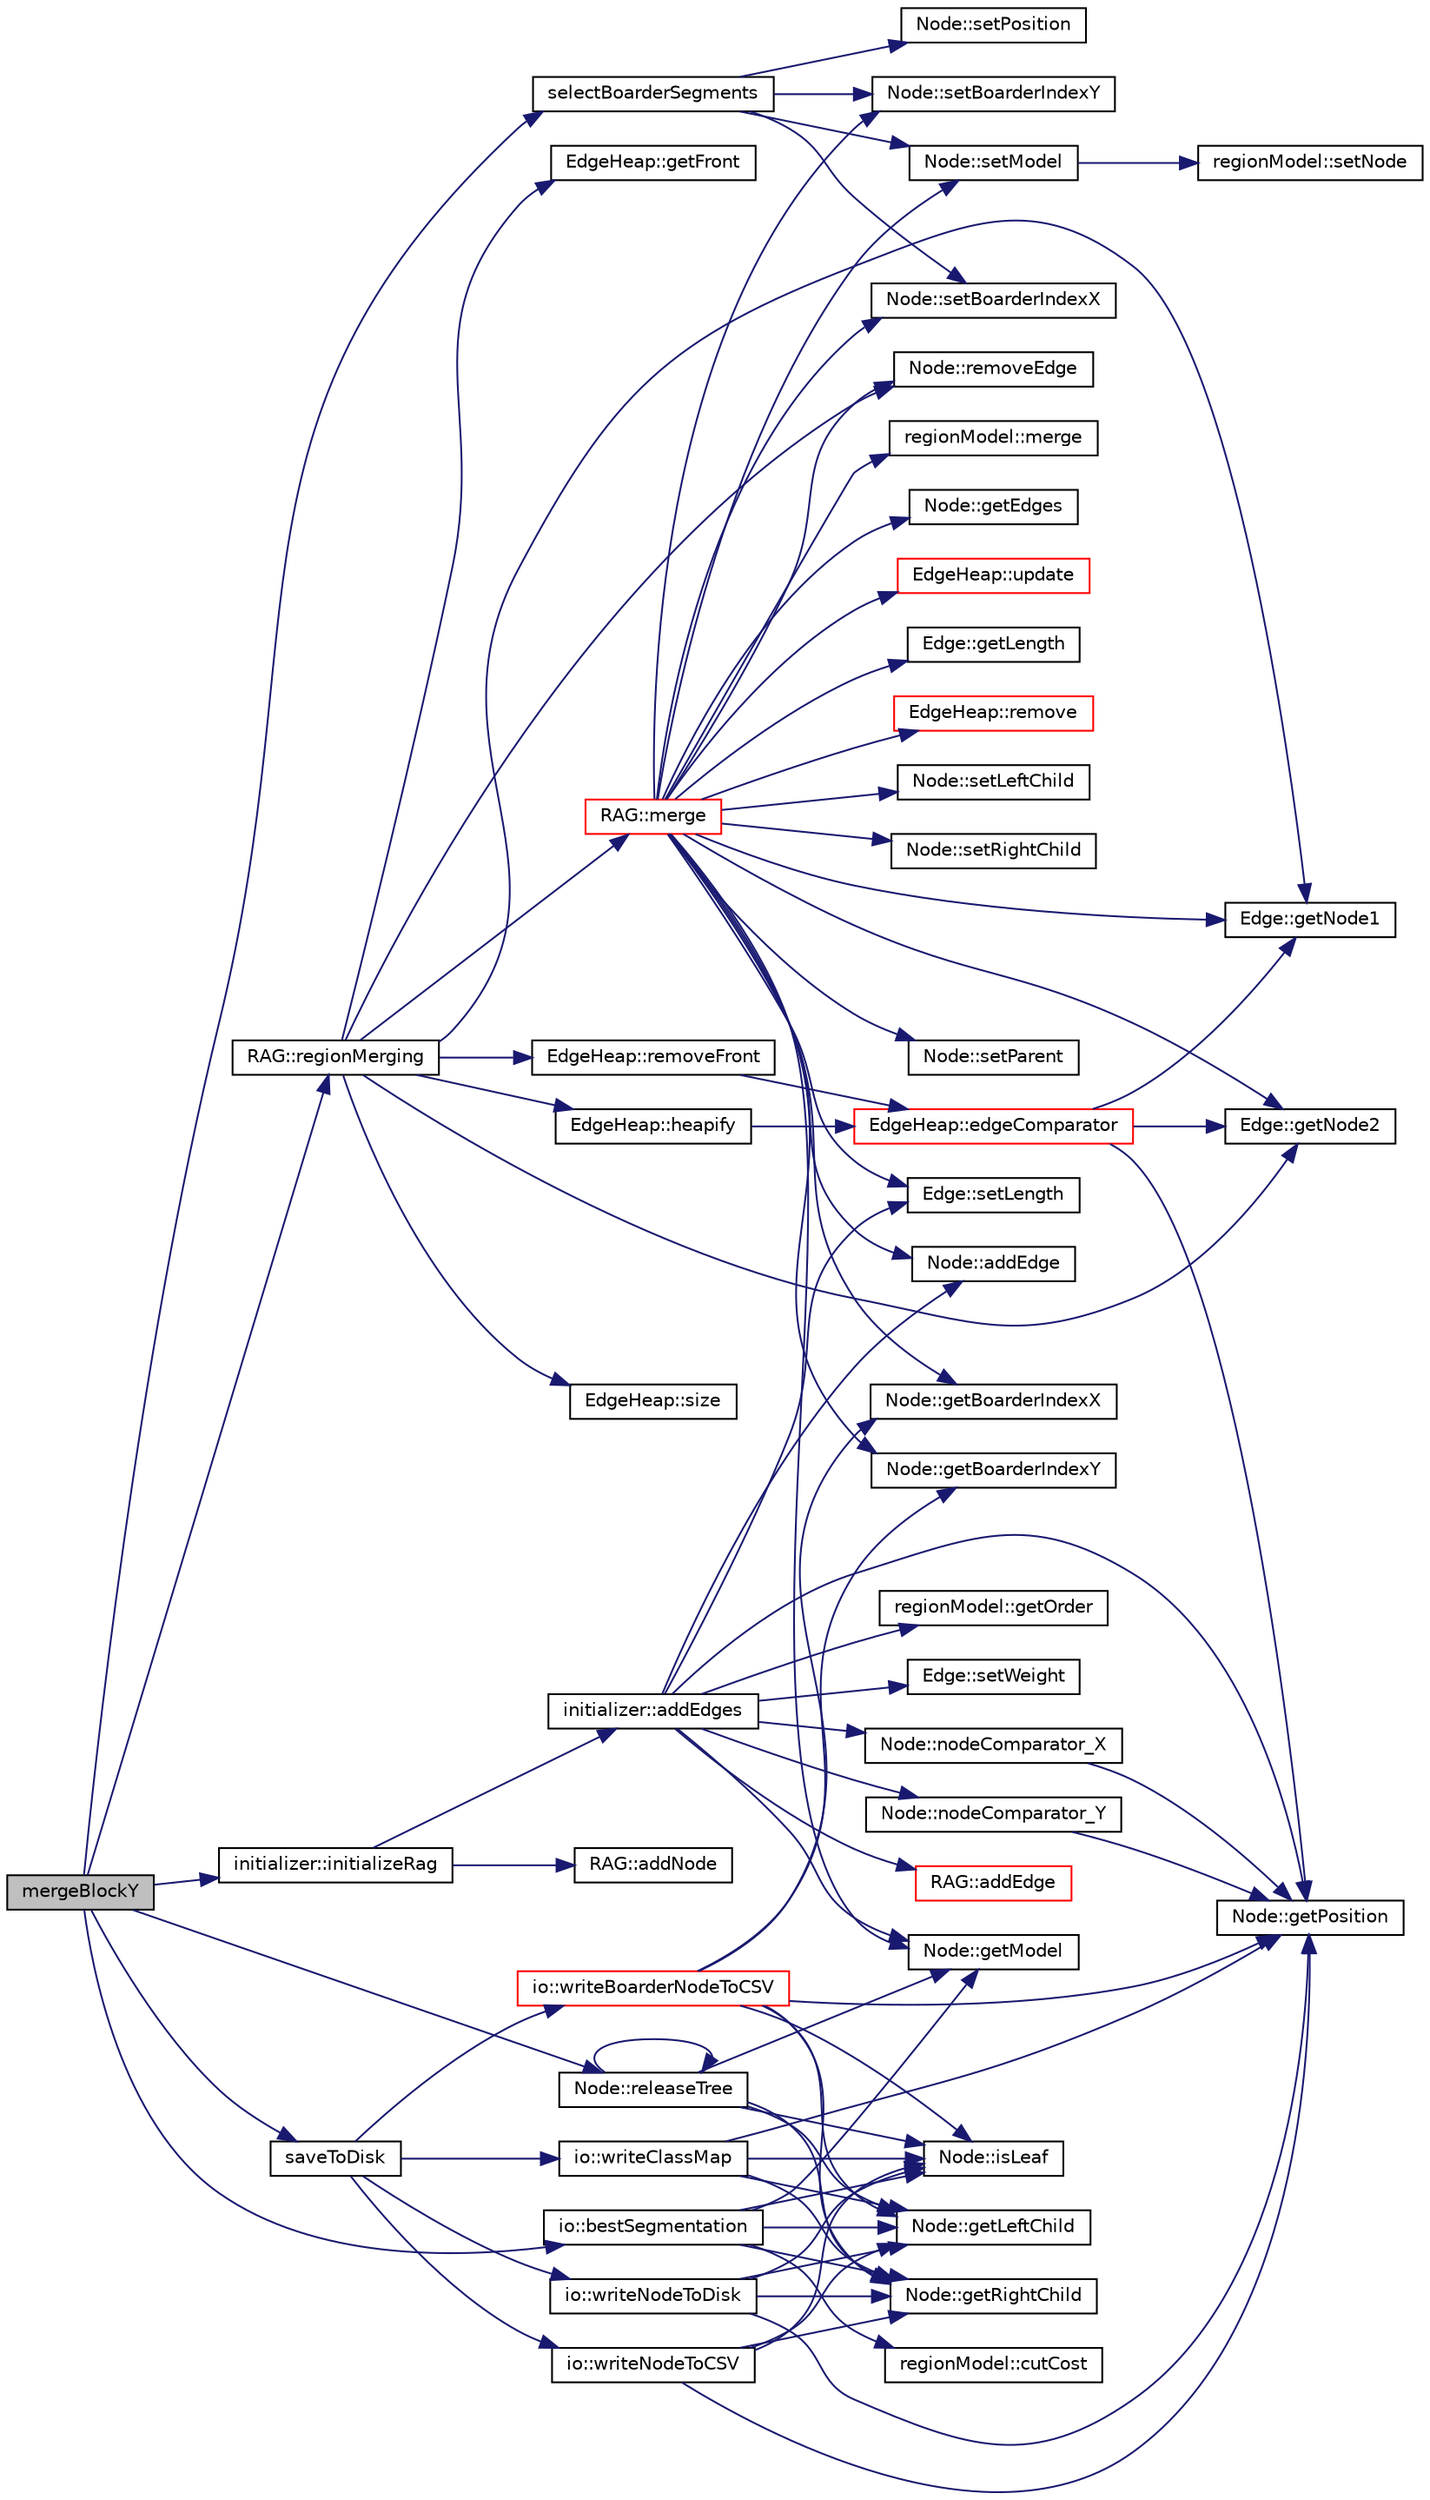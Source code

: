 digraph "mergeBlockY"
{
  edge [fontname="Helvetica",fontsize="10",labelfontname="Helvetica",labelfontsize="10"];
  node [fontname="Helvetica",fontsize="10",shape=record];
  rankdir="LR";
  Node1 [label="mergeBlockY",height=0.2,width=0.4,color="black", fillcolor="grey75", style="filled", fontcolor="black"];
  Node1 -> Node2 [color="midnightblue",fontsize="10",style="solid",fontname="Helvetica"];
  Node2 [label="selectBoarderSegments",height=0.2,width=0.4,color="black", fillcolor="white", style="filled",URL="$classimage.html#a2e7a73478ebe7a00f8b1bcf5b370c8fe"];
  Node2 -> Node3 [color="midnightblue",fontsize="10",style="solid",fontname="Helvetica"];
  Node3 [label="Node::setPosition",height=0.2,width=0.4,color="black", fillcolor="white", style="filled",URL="$class_node.html#a641f9e65152f81de2b3824f239ae416c"];
  Node2 -> Node4 [color="midnightblue",fontsize="10",style="solid",fontname="Helvetica"];
  Node4 [label="Node::setBoarderIndexX",height=0.2,width=0.4,color="black", fillcolor="white", style="filled",URL="$class_node.html#a45e88c2e78f1b4b8ee1f276c318e8fae"];
  Node2 -> Node5 [color="midnightblue",fontsize="10",style="solid",fontname="Helvetica"];
  Node5 [label="Node::setBoarderIndexY",height=0.2,width=0.4,color="black", fillcolor="white", style="filled",URL="$class_node.html#a892f133910a3c2edb5fe2dd5aaad6068"];
  Node2 -> Node6 [color="midnightblue",fontsize="10",style="solid",fontname="Helvetica"];
  Node6 [label="Node::setModel",height=0.2,width=0.4,color="black", fillcolor="white", style="filled",URL="$class_node.html#a9e47fa25cf909c13bff15c324d0d92e9"];
  Node6 -> Node7 [color="midnightblue",fontsize="10",style="solid",fontname="Helvetica"];
  Node7 [label="regionModel::setNode",height=0.2,width=0.4,color="black", fillcolor="white", style="filled",URL="$classregion_model.html#a058d9ec9f70ba95bda8e2dc2bb08c368"];
  Node1 -> Node8 [color="midnightblue",fontsize="10",style="solid",fontname="Helvetica"];
  Node8 [label="initializer::initializeRag",height=0.2,width=0.4,color="black", fillcolor="white", style="filled",URL="$classinitializer.html#af0ce877b43d207d32c598f789c8c2d06"];
  Node8 -> Node9 [color="midnightblue",fontsize="10",style="solid",fontname="Helvetica"];
  Node9 [label="RAG::addNode",height=0.2,width=0.4,color="black", fillcolor="white", style="filled",URL="$class_r_a_g.html#aceab6a3dae735ece4ff9c08fb49d8f95"];
  Node8 -> Node10 [color="midnightblue",fontsize="10",style="solid",fontname="Helvetica"];
  Node10 [label="initializer::addEdges",height=0.2,width=0.4,color="black", fillcolor="white", style="filled",URL="$classinitializer.html#a642cc68c88fe531c4deef6909942f03a"];
  Node10 -> Node11 [color="midnightblue",fontsize="10",style="solid",fontname="Helvetica"];
  Node11 [label="Node::nodeComparator_X",height=0.2,width=0.4,color="black", fillcolor="white", style="filled",URL="$class_node.html#a3e7d93a8f6a1e1c9dd193e64f891f66c"];
  Node11 -> Node12 [color="midnightblue",fontsize="10",style="solid",fontname="Helvetica"];
  Node12 [label="Node::getPosition",height=0.2,width=0.4,color="black", fillcolor="white", style="filled",URL="$class_node.html#aca18f927d6e3e68be84538066f2ed2e7"];
  Node10 -> Node12 [color="midnightblue",fontsize="10",style="solid",fontname="Helvetica"];
  Node10 -> Node13 [color="midnightblue",fontsize="10",style="solid",fontname="Helvetica"];
  Node13 [label="Node::getModel",height=0.2,width=0.4,color="black", fillcolor="white", style="filled",URL="$class_node.html#a412d0d4c9e031df3f73aac5ad0f1fa08"];
  Node10 -> Node14 [color="midnightblue",fontsize="10",style="solid",fontname="Helvetica"];
  Node14 [label="regionModel::getOrder",height=0.2,width=0.4,color="black", fillcolor="white", style="filled",URL="$classregion_model.html#a2633dae3f5659e51ca70997c150a855d"];
  Node10 -> Node15 [color="midnightblue",fontsize="10",style="solid",fontname="Helvetica"];
  Node15 [label="Edge::setWeight",height=0.2,width=0.4,color="black", fillcolor="white", style="filled",URL="$class_edge.html#a0e714b0d6ff9faf693d7dbe6b452ebd6"];
  Node10 -> Node16 [color="midnightblue",fontsize="10",style="solid",fontname="Helvetica"];
  Node16 [label="Edge::setLength",height=0.2,width=0.4,color="black", fillcolor="white", style="filled",URL="$class_edge.html#aa5cc06c446043131c4ad2ccafee622a4"];
  Node10 -> Node17 [color="midnightblue",fontsize="10",style="solid",fontname="Helvetica"];
  Node17 [label="Node::addEdge",height=0.2,width=0.4,color="black", fillcolor="white", style="filled",URL="$class_node.html#a6f22cf3bdc3859d6cba8f15bbc2cb8ea"];
  Node10 -> Node18 [color="midnightblue",fontsize="10",style="solid",fontname="Helvetica"];
  Node18 [label="RAG::addEdge",height=0.2,width=0.4,color="red", fillcolor="white", style="filled",URL="$class_r_a_g.html#a6f22cf3bdc3859d6cba8f15bbc2cb8ea"];
  Node10 -> Node19 [color="midnightblue",fontsize="10",style="solid",fontname="Helvetica"];
  Node19 [label="Node::nodeComparator_Y",height=0.2,width=0.4,color="black", fillcolor="white", style="filled",URL="$class_node.html#a7007be833d5eda5aefce0086fa856022"];
  Node19 -> Node12 [color="midnightblue",fontsize="10",style="solid",fontname="Helvetica"];
  Node1 -> Node20 [color="midnightblue",fontsize="10",style="solid",fontname="Helvetica"];
  Node20 [label="RAG::regionMerging",height=0.2,width=0.4,color="black", fillcolor="white", style="filled",URL="$class_r_a_g.html#aa35ff4aa2e8c951da85844341b430d94"];
  Node20 -> Node21 [color="midnightblue",fontsize="10",style="solid",fontname="Helvetica"];
  Node21 [label="EdgeHeap::heapify",height=0.2,width=0.4,color="black", fillcolor="white", style="filled",URL="$class_edge_heap.html#a9162c75ff16e9a609e708dc61ff0395e"];
  Node21 -> Node22 [color="midnightblue",fontsize="10",style="solid",fontname="Helvetica"];
  Node22 [label="EdgeHeap::edgeComparator",height=0.2,width=0.4,color="red", fillcolor="white", style="filled",URL="$class_edge_heap.html#aee27c4b5c5eea1eddad5c9a786c93e17"];
  Node22 -> Node23 [color="midnightblue",fontsize="10",style="solid",fontname="Helvetica"];
  Node23 [label="Edge::getNode1",height=0.2,width=0.4,color="black", fillcolor="white", style="filled",URL="$class_edge.html#a71b36dea35f97b8f920ee038d068aa1c"];
  Node22 -> Node24 [color="midnightblue",fontsize="10",style="solid",fontname="Helvetica"];
  Node24 [label="Edge::getNode2",height=0.2,width=0.4,color="black", fillcolor="white", style="filled",URL="$class_edge.html#a19de368e9a77bd47d5882a90e51d145d"];
  Node22 -> Node12 [color="midnightblue",fontsize="10",style="solid",fontname="Helvetica"];
  Node20 -> Node25 [color="midnightblue",fontsize="10",style="solid",fontname="Helvetica"];
  Node25 [label="EdgeHeap::size",height=0.2,width=0.4,color="black", fillcolor="white", style="filled",URL="$class_edge_heap.html#a22727e9c338fb1aaa6722031445373c3"];
  Node20 -> Node26 [color="midnightblue",fontsize="10",style="solid",fontname="Helvetica"];
  Node26 [label="EdgeHeap::getFront",height=0.2,width=0.4,color="black", fillcolor="white", style="filled",URL="$class_edge_heap.html#aa469a947b30ac1677c6ee71af100f2a8"];
  Node20 -> Node27 [color="midnightblue",fontsize="10",style="solid",fontname="Helvetica"];
  Node27 [label="EdgeHeap::removeFront",height=0.2,width=0.4,color="black", fillcolor="white", style="filled",URL="$class_edge_heap.html#a2e669592316f3b96125656dd603d80fc"];
  Node27 -> Node22 [color="midnightblue",fontsize="10",style="solid",fontname="Helvetica"];
  Node20 -> Node23 [color="midnightblue",fontsize="10",style="solid",fontname="Helvetica"];
  Node20 -> Node24 [color="midnightblue",fontsize="10",style="solid",fontname="Helvetica"];
  Node20 -> Node28 [color="midnightblue",fontsize="10",style="solid",fontname="Helvetica"];
  Node28 [label="Node::removeEdge",height=0.2,width=0.4,color="black", fillcolor="white", style="filled",URL="$class_node.html#a8f6ea43b31c7a34accbc1bba0a8b61e7"];
  Node20 -> Node29 [color="midnightblue",fontsize="10",style="solid",fontname="Helvetica"];
  Node29 [label="RAG::merge",height=0.2,width=0.4,color="red", fillcolor="white", style="filled",URL="$class_r_a_g.html#a1e07bd7d6066bba42af5bd3cd514af54"];
  Node29 -> Node30 [color="midnightblue",fontsize="10",style="solid",fontname="Helvetica"];
  Node30 [label="Node::setLeftChild",height=0.2,width=0.4,color="black", fillcolor="white", style="filled",URL="$class_node.html#a00a545f985471848865b7c0e5b539691"];
  Node29 -> Node31 [color="midnightblue",fontsize="10",style="solid",fontname="Helvetica"];
  Node31 [label="Node::setRightChild",height=0.2,width=0.4,color="black", fillcolor="white", style="filled",URL="$class_node.html#a824fb533782e14577b9aed48c77759eb"];
  Node29 -> Node32 [color="midnightblue",fontsize="10",style="solid",fontname="Helvetica"];
  Node32 [label="Node::setParent",height=0.2,width=0.4,color="black", fillcolor="white", style="filled",URL="$class_node.html#adbea92476d7633b5cec4f0881f1915b4"];
  Node29 -> Node33 [color="midnightblue",fontsize="10",style="solid",fontname="Helvetica"];
  Node33 [label="Node::getBoarderIndexX",height=0.2,width=0.4,color="black", fillcolor="white", style="filled",URL="$class_node.html#ab8d9fa915cf2d13769b17e3464c15dd7"];
  Node29 -> Node4 [color="midnightblue",fontsize="10",style="solid",fontname="Helvetica"];
  Node29 -> Node34 [color="midnightblue",fontsize="10",style="solid",fontname="Helvetica"];
  Node34 [label="Node::getBoarderIndexY",height=0.2,width=0.4,color="black", fillcolor="white", style="filled",URL="$class_node.html#a2919276627db854e6e7be3fb0f1fe815"];
  Node29 -> Node5 [color="midnightblue",fontsize="10",style="solid",fontname="Helvetica"];
  Node29 -> Node13 [color="midnightblue",fontsize="10",style="solid",fontname="Helvetica"];
  Node29 -> Node35 [color="midnightblue",fontsize="10",style="solid",fontname="Helvetica"];
  Node35 [label="regionModel::merge",height=0.2,width=0.4,color="black", fillcolor="white", style="filled",URL="$classregion_model.html#a250d1ade51383c0fe631d933b5a7d75e"];
  Node29 -> Node6 [color="midnightblue",fontsize="10",style="solid",fontname="Helvetica"];
  Node29 -> Node36 [color="midnightblue",fontsize="10",style="solid",fontname="Helvetica"];
  Node36 [label="Node::getEdges",height=0.2,width=0.4,color="black", fillcolor="white", style="filled",URL="$class_node.html#a764a4d9fceaab9a046d40ff9b88277f6"];
  Node29 -> Node37 [color="midnightblue",fontsize="10",style="solid",fontname="Helvetica"];
  Node37 [label="EdgeHeap::update",height=0.2,width=0.4,color="red", fillcolor="white", style="filled",URL="$class_edge_heap.html#ad66bfbeff7358de46c610032abdce3e4"];
  Node29 -> Node16 [color="midnightblue",fontsize="10",style="solid",fontname="Helvetica"];
  Node29 -> Node38 [color="midnightblue",fontsize="10",style="solid",fontname="Helvetica"];
  Node38 [label="Edge::getLength",height=0.2,width=0.4,color="black", fillcolor="white", style="filled",URL="$class_edge.html#a2b56bd5085229d76aecb269198f77b2d"];
  Node29 -> Node23 [color="midnightblue",fontsize="10",style="solid",fontname="Helvetica"];
  Node29 -> Node28 [color="midnightblue",fontsize="10",style="solid",fontname="Helvetica"];
  Node29 -> Node24 [color="midnightblue",fontsize="10",style="solid",fontname="Helvetica"];
  Node29 -> Node39 [color="midnightblue",fontsize="10",style="solid",fontname="Helvetica"];
  Node39 [label="EdgeHeap::remove",height=0.2,width=0.4,color="red", fillcolor="white", style="filled",URL="$class_edge_heap.html#aa90fb708f699ac6165d6f512348461d8"];
  Node29 -> Node17 [color="midnightblue",fontsize="10",style="solid",fontname="Helvetica"];
  Node1 -> Node40 [color="midnightblue",fontsize="10",style="solid",fontname="Helvetica"];
  Node40 [label="io::bestSegmentation",height=0.2,width=0.4,color="black", fillcolor="white", style="filled",URL="$classio.html#aa6b5f19db24f0fbc9ad1630617c0f54b"];
  Node40 -> Node41 [color="midnightblue",fontsize="10",style="solid",fontname="Helvetica"];
  Node41 [label="Node::isLeaf",height=0.2,width=0.4,color="black", fillcolor="white", style="filled",URL="$class_node.html#a9b57b1e6093ef03a48de206e1fe0d5fe"];
  Node40 -> Node42 [color="midnightblue",fontsize="10",style="solid",fontname="Helvetica"];
  Node42 [label="Node::getLeftChild",height=0.2,width=0.4,color="black", fillcolor="white", style="filled",URL="$class_node.html#a8a4d7053614ca51e96eeee9c4b86000f"];
  Node40 -> Node43 [color="midnightblue",fontsize="10",style="solid",fontname="Helvetica"];
  Node43 [label="Node::getRightChild",height=0.2,width=0.4,color="black", fillcolor="white", style="filled",URL="$class_node.html#a4e1a39b09be4bef30b2f6919653ed38d"];
  Node40 -> Node13 [color="midnightblue",fontsize="10",style="solid",fontname="Helvetica"];
  Node40 -> Node44 [color="midnightblue",fontsize="10",style="solid",fontname="Helvetica"];
  Node44 [label="regionModel::cutCost",height=0.2,width=0.4,color="black", fillcolor="white", style="filled",URL="$classregion_model.html#a1035159c75a624fa0ac50ab5b2808a6c"];
  Node1 -> Node45 [color="midnightblue",fontsize="10",style="solid",fontname="Helvetica"];
  Node45 [label="saveToDisk",height=0.2,width=0.4,color="black", fillcolor="white", style="filled",URL="$classimage.html#a00565f3c2ca76ad362311608f7bf360b"];
  Node45 -> Node46 [color="midnightblue",fontsize="10",style="solid",fontname="Helvetica"];
  Node46 [label="io::writeNodeToDisk",height=0.2,width=0.4,color="black", fillcolor="white", style="filled",URL="$classio.html#a6940f64416be1998a371c10541f8706a"];
  Node46 -> Node41 [color="midnightblue",fontsize="10",style="solid",fontname="Helvetica"];
  Node46 -> Node12 [color="midnightblue",fontsize="10",style="solid",fontname="Helvetica"];
  Node46 -> Node43 [color="midnightblue",fontsize="10",style="solid",fontname="Helvetica"];
  Node46 -> Node42 [color="midnightblue",fontsize="10",style="solid",fontname="Helvetica"];
  Node45 -> Node47 [color="midnightblue",fontsize="10",style="solid",fontname="Helvetica"];
  Node47 [label="io::writeNodeToCSV",height=0.2,width=0.4,color="black", fillcolor="white", style="filled",URL="$classio.html#a2d5c3a702f6bcf7543c5ecc9cbeddd1a"];
  Node47 -> Node41 [color="midnightblue",fontsize="10",style="solid",fontname="Helvetica"];
  Node47 -> Node12 [color="midnightblue",fontsize="10",style="solid",fontname="Helvetica"];
  Node47 -> Node43 [color="midnightblue",fontsize="10",style="solid",fontname="Helvetica"];
  Node47 -> Node42 [color="midnightblue",fontsize="10",style="solid",fontname="Helvetica"];
  Node45 -> Node48 [color="midnightblue",fontsize="10",style="solid",fontname="Helvetica"];
  Node48 [label="io::writeClassMap",height=0.2,width=0.4,color="black", fillcolor="white", style="filled",URL="$classio.html#abb3c509762160aac710228fe7e5cc108"];
  Node48 -> Node41 [color="midnightblue",fontsize="10",style="solid",fontname="Helvetica"];
  Node48 -> Node12 [color="midnightblue",fontsize="10",style="solid",fontname="Helvetica"];
  Node48 -> Node43 [color="midnightblue",fontsize="10",style="solid",fontname="Helvetica"];
  Node48 -> Node42 [color="midnightblue",fontsize="10",style="solid",fontname="Helvetica"];
  Node45 -> Node49 [color="midnightblue",fontsize="10",style="solid",fontname="Helvetica"];
  Node49 [label="io::writeBoarderNodeToCSV",height=0.2,width=0.4,color="red", fillcolor="white", style="filled",URL="$classio.html#a45290f2fa730337cac405e4e3c978291"];
  Node49 -> Node41 [color="midnightblue",fontsize="10",style="solid",fontname="Helvetica"];
  Node49 -> Node12 [color="midnightblue",fontsize="10",style="solid",fontname="Helvetica"];
  Node49 -> Node33 [color="midnightblue",fontsize="10",style="solid",fontname="Helvetica"];
  Node49 -> Node34 [color="midnightblue",fontsize="10",style="solid",fontname="Helvetica"];
  Node49 -> Node43 [color="midnightblue",fontsize="10",style="solid",fontname="Helvetica"];
  Node49 -> Node42 [color="midnightblue",fontsize="10",style="solid",fontname="Helvetica"];
  Node1 -> Node50 [color="midnightblue",fontsize="10",style="solid",fontname="Helvetica"];
  Node50 [label="Node::releaseTree",height=0.2,width=0.4,color="black", fillcolor="white", style="filled",URL="$class_node.html#a1e6284ff6b09d3eee68263bba7dc0c72"];
  Node50 -> Node41 [color="midnightblue",fontsize="10",style="solid",fontname="Helvetica"];
  Node50 -> Node13 [color="midnightblue",fontsize="10",style="solid",fontname="Helvetica"];
  Node50 -> Node42 [color="midnightblue",fontsize="10",style="solid",fontname="Helvetica"];
  Node50 -> Node50 [color="midnightblue",fontsize="10",style="solid",fontname="Helvetica"];
  Node50 -> Node43 [color="midnightblue",fontsize="10",style="solid",fontname="Helvetica"];
}
